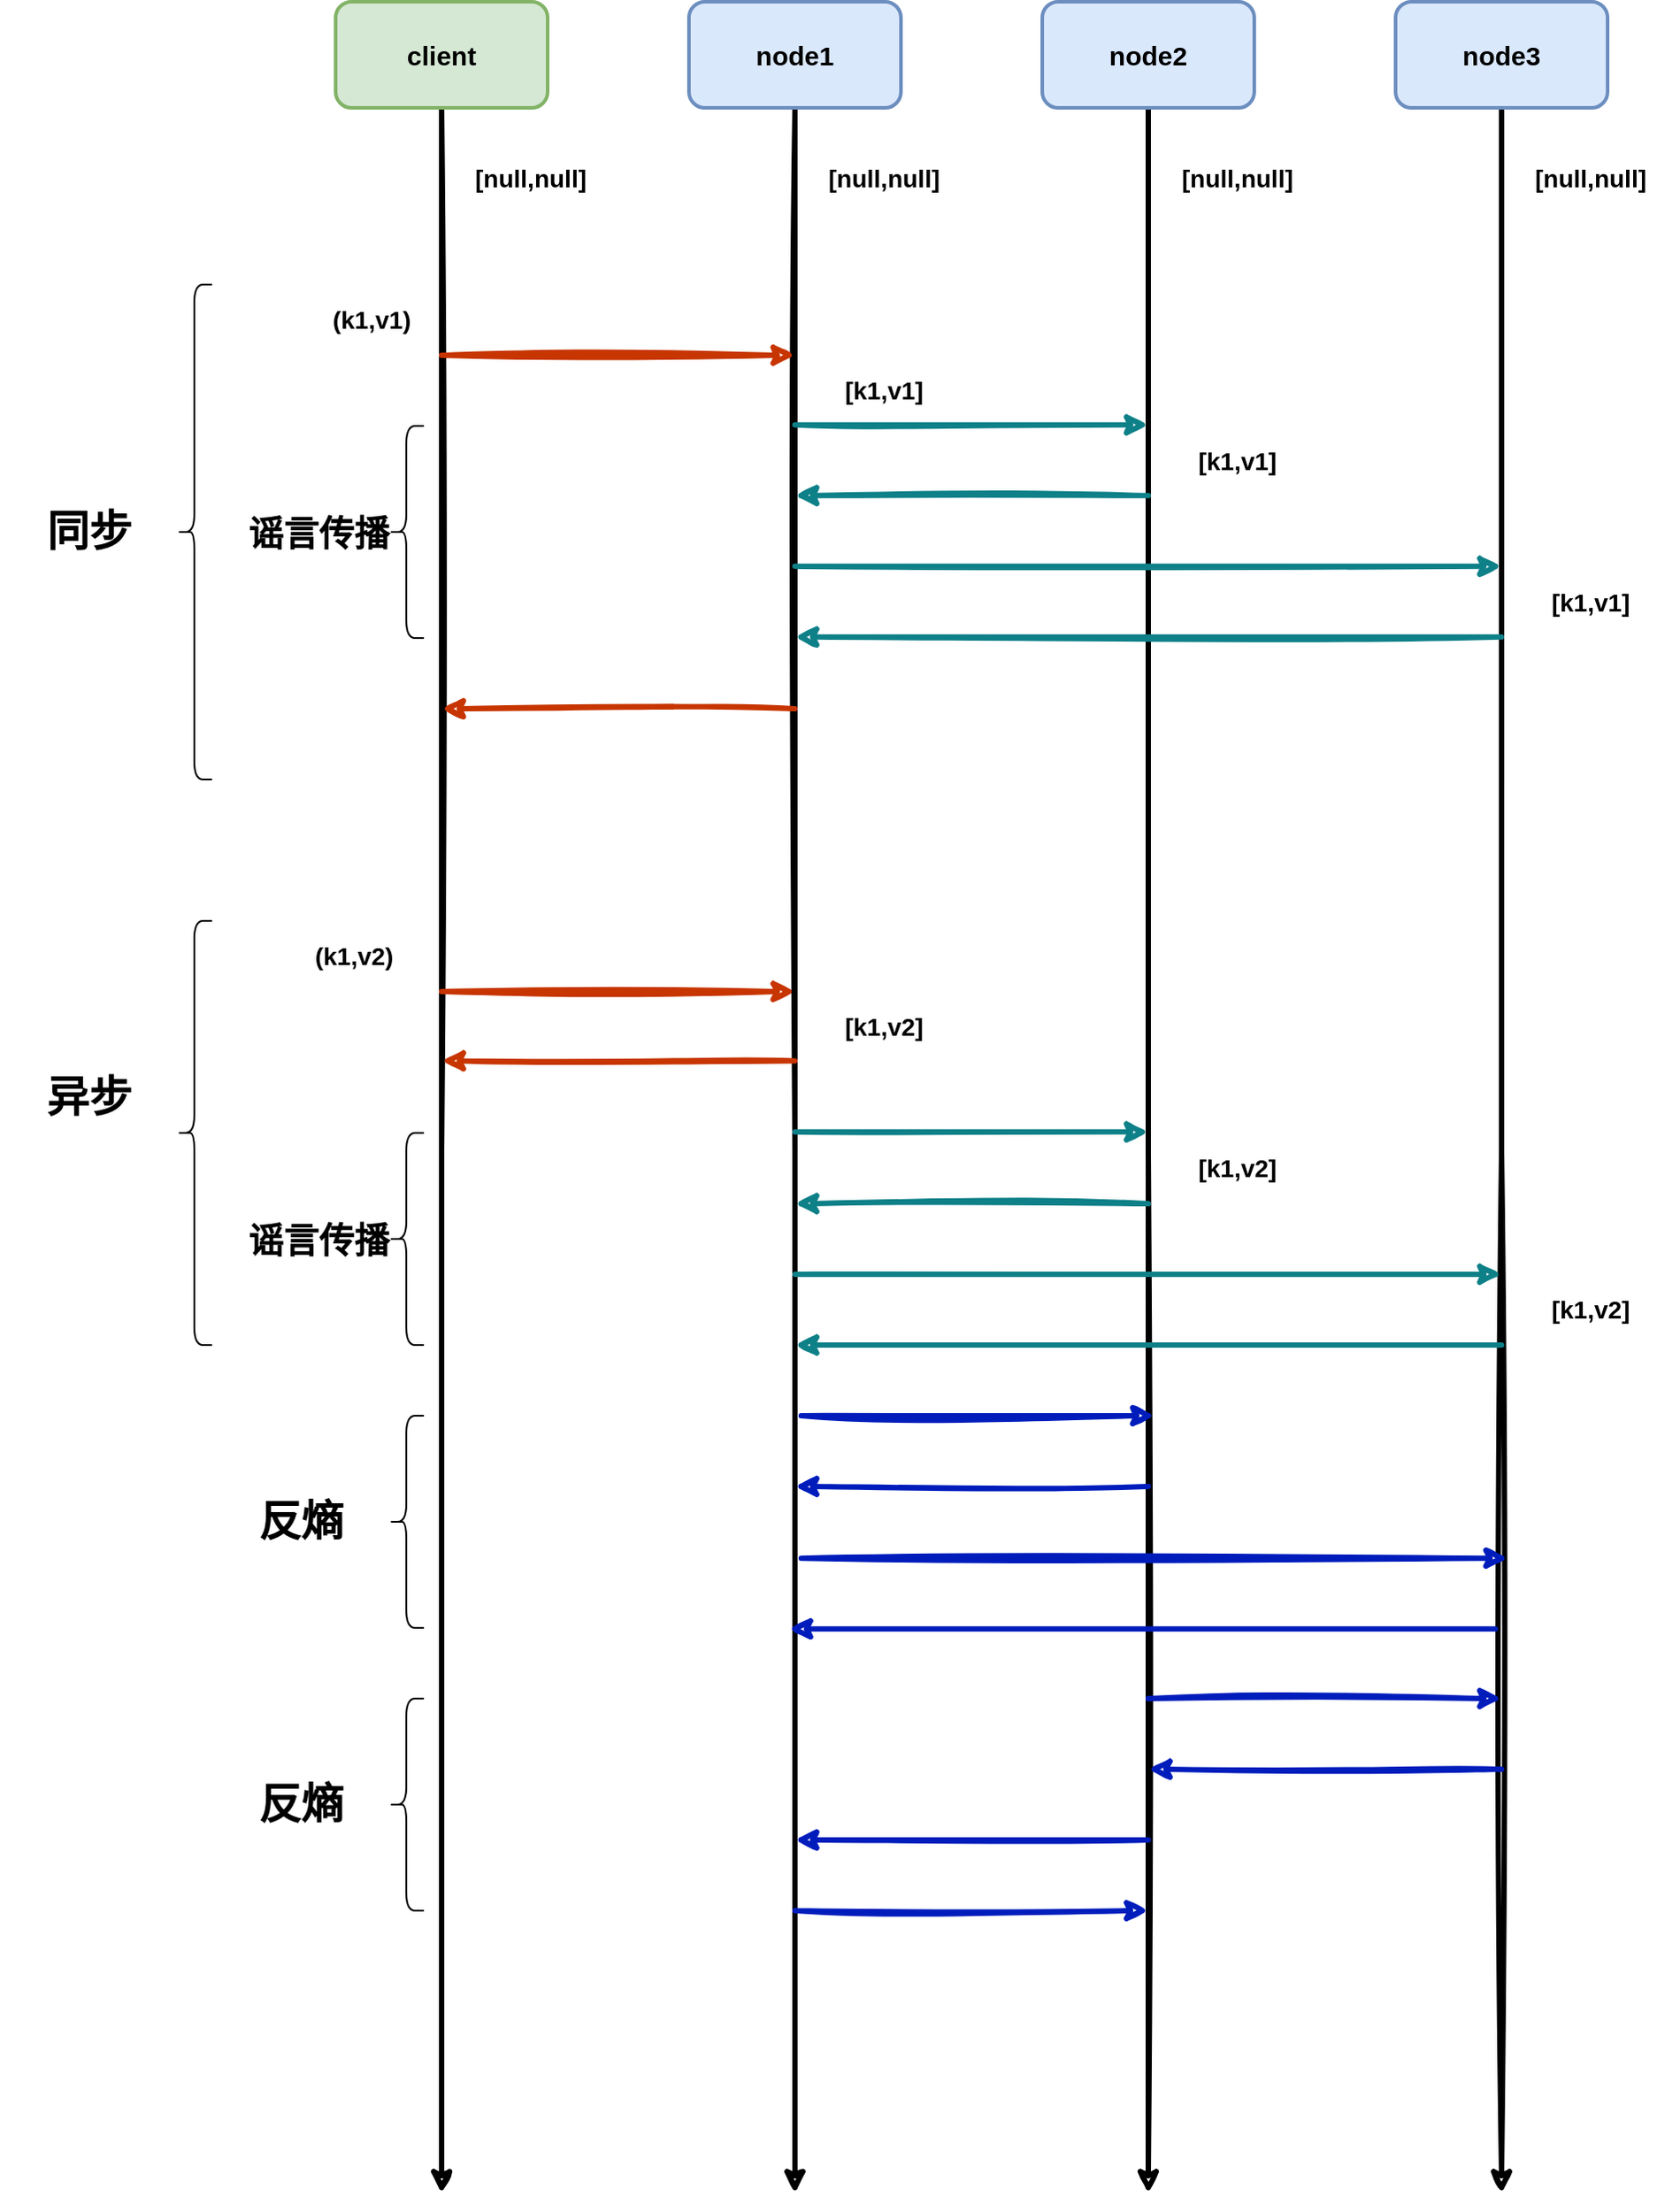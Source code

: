 <mxfile version="20.6.0" type="github">
  <diagram id="7L5453uIgSqs_DDbSaiG" name="第 1 页">
    <mxGraphModel dx="2102" dy="1187" grid="1" gridSize="10" guides="1" tooltips="1" connect="1" arrows="1" fold="1" page="1" pageScale="1" pageWidth="827" pageHeight="1169" math="0" shadow="0">
      <root>
        <mxCell id="0" />
        <mxCell id="1" parent="0" />
        <mxCell id="R-ceMuQxzxPvJayHBVk8-1" style="edgeStyle=orthogonalEdgeStyle;rounded=0;orthogonalLoop=1;jettySize=auto;html=1;fontSize=15;strokeWidth=3;sketch=1;" edge="1" parent="1" source="R-ceMuQxzxPvJayHBVk8-2">
          <mxGeometry relative="1" as="geometry">
            <mxPoint x="610" y="1480" as="targetPoint" />
          </mxGeometry>
        </mxCell>
        <mxCell id="R-ceMuQxzxPvJayHBVk8-2" value="client" style="rounded=1;whiteSpace=wrap;html=1;strokeWidth=2;fillWeight=4;hachureGap=8;hachureAngle=45;fillColor=#d5e8d4;sketch=0;strokeColor=#82b366;fontSize=15;fontStyle=1" vertex="1" parent="1">
          <mxGeometry x="550" y="240" width="120" height="60" as="geometry" />
        </mxCell>
        <mxCell id="R-ceMuQxzxPvJayHBVk8-3" style="edgeStyle=orthogonalEdgeStyle;rounded=0;orthogonalLoop=1;jettySize=auto;html=1;fontSize=15;strokeWidth=3;sketch=1;" edge="1" parent="1" source="R-ceMuQxzxPvJayHBVk8-4">
          <mxGeometry relative="1" as="geometry">
            <mxPoint x="810" y="1480" as="targetPoint" />
          </mxGeometry>
        </mxCell>
        <mxCell id="R-ceMuQxzxPvJayHBVk8-4" value="node1" style="rounded=1;whiteSpace=wrap;html=1;strokeWidth=2;fillWeight=4;hachureGap=8;hachureAngle=45;fillColor=#dae8fc;sketch=0;strokeColor=#6c8ebf;fontSize=15;fontStyle=1" vertex="1" parent="1">
          <mxGeometry x="750" y="240" width="120" height="60" as="geometry" />
        </mxCell>
        <mxCell id="R-ceMuQxzxPvJayHBVk8-5" style="edgeStyle=orthogonalEdgeStyle;rounded=0;orthogonalLoop=1;jettySize=auto;html=1;fontSize=15;strokeWidth=3;sketch=1;" edge="1" parent="1" source="R-ceMuQxzxPvJayHBVk8-6">
          <mxGeometry relative="1" as="geometry">
            <mxPoint x="1010" y="1480" as="targetPoint" />
          </mxGeometry>
        </mxCell>
        <mxCell id="R-ceMuQxzxPvJayHBVk8-6" value="node2" style="rounded=1;whiteSpace=wrap;html=1;strokeWidth=2;fillWeight=4;hachureGap=8;hachureAngle=45;fillColor=#dae8fc;sketch=0;strokeColor=#6c8ebf;fontSize=15;fontStyle=1" vertex="1" parent="1">
          <mxGeometry x="950" y="240" width="120" height="60" as="geometry" />
        </mxCell>
        <mxCell id="R-ceMuQxzxPvJayHBVk8-7" style="edgeStyle=orthogonalEdgeStyle;rounded=0;orthogonalLoop=1;jettySize=auto;html=1;fontSize=15;strokeWidth=3;sketch=1;" edge="1" parent="1" source="R-ceMuQxzxPvJayHBVk8-8">
          <mxGeometry relative="1" as="geometry">
            <mxPoint x="1210" y="1480" as="targetPoint" />
          </mxGeometry>
        </mxCell>
        <mxCell id="R-ceMuQxzxPvJayHBVk8-8" value="node3" style="rounded=1;whiteSpace=wrap;html=1;strokeWidth=2;fillWeight=4;hachureGap=8;hachureAngle=45;fillColor=#dae8fc;sketch=0;strokeColor=#6c8ebf;fontSize=15;fontStyle=1" vertex="1" parent="1">
          <mxGeometry x="1150" y="240" width="120" height="60" as="geometry" />
        </mxCell>
        <mxCell id="R-ceMuQxzxPvJayHBVk8-9" value="" style="endArrow=classic;html=1;rounded=0;sketch=1;strokeWidth=3;fontSize=14;fillColor=#fa6800;strokeColor=#C73500;" edge="1" parent="1">
          <mxGeometry width="50" height="50" relative="1" as="geometry">
            <mxPoint x="610" y="440" as="sourcePoint" />
            <mxPoint x="810" y="440" as="targetPoint" />
          </mxGeometry>
        </mxCell>
        <mxCell id="R-ceMuQxzxPvJayHBVk8-10" value="[null,null]" style="text;strokeColor=none;fillColor=none;html=1;fontSize=14;fontStyle=1;verticalAlign=middle;align=center;sketch=0;" vertex="1" parent="1">
          <mxGeometry x="610" y="320" width="100" height="40" as="geometry" />
        </mxCell>
        <mxCell id="R-ceMuQxzxPvJayHBVk8-11" value="" style="endArrow=classic;html=1;rounded=0;sketch=1;strokeWidth=3;fontSize=15;fillColor=#b0e3e6;strokeColor=#0e8088;" edge="1" parent="1">
          <mxGeometry width="50" height="50" relative="1" as="geometry">
            <mxPoint x="810" y="559.41" as="sourcePoint" />
            <mxPoint x="1210" y="559.41" as="targetPoint" />
            <Array as="points" />
          </mxGeometry>
        </mxCell>
        <mxCell id="R-ceMuQxzxPvJayHBVk8-13" value="[null,null]" style="text;strokeColor=none;fillColor=none;html=1;fontSize=14;fontStyle=1;verticalAlign=middle;align=center;sketch=0;" vertex="1" parent="1">
          <mxGeometry x="810" y="320" width="100" height="40" as="geometry" />
        </mxCell>
        <mxCell id="R-ceMuQxzxPvJayHBVk8-16" value="" style="endArrow=classic;html=1;rounded=0;sketch=1;strokeWidth=3;fontSize=15;fillColor=#fa6800;strokeColor=#C73500;" edge="1" parent="1">
          <mxGeometry width="50" height="50" relative="1" as="geometry">
            <mxPoint x="810" y="640.0" as="sourcePoint" />
            <mxPoint x="610" y="640.0" as="targetPoint" />
          </mxGeometry>
        </mxCell>
        <mxCell id="R-ceMuQxzxPvJayHBVk8-17" value="" style="endArrow=classic;html=1;rounded=0;sketch=1;strokeWidth=3;fontSize=15;fillColor=#b0e3e6;strokeColor=#0e8088;" edge="1" parent="1">
          <mxGeometry width="50" height="50" relative="1" as="geometry">
            <mxPoint x="1210" y="599.41" as="sourcePoint" />
            <mxPoint x="810" y="599.41" as="targetPoint" />
          </mxGeometry>
        </mxCell>
        <mxCell id="R-ceMuQxzxPvJayHBVk8-19" value="" style="endArrow=classic;html=1;rounded=0;sketch=1;strokeWidth=3;fontSize=14;fillColor=#fa6800;strokeColor=#C73500;" edge="1" parent="1">
          <mxGeometry width="50" height="50" relative="1" as="geometry">
            <mxPoint x="610" y="800" as="sourcePoint" />
            <mxPoint x="810" y="800" as="targetPoint" />
          </mxGeometry>
        </mxCell>
        <mxCell id="R-ceMuQxzxPvJayHBVk8-20" value="" style="endArrow=classic;html=1;rounded=0;sketch=1;strokeWidth=3;fontSize=15;fillColor=#b0e3e6;strokeColor=#0e8088;" edge="1" parent="1">
          <mxGeometry width="50" height="50" relative="1" as="geometry">
            <mxPoint x="810" y="960" as="sourcePoint" />
            <mxPoint x="1210" y="960" as="targetPoint" />
            <Array as="points" />
          </mxGeometry>
        </mxCell>
        <mxCell id="R-ceMuQxzxPvJayHBVk8-22" value="(k1,v1)" style="text;strokeColor=none;fillColor=none;html=1;fontSize=14;fontStyle=1;verticalAlign=middle;align=center;sketch=0;" vertex="1" parent="1">
          <mxGeometry x="520" y="400" width="100" height="40" as="geometry" />
        </mxCell>
        <mxCell id="R-ceMuQxzxPvJayHBVk8-26" value="" style="shape=curlyBracket;whiteSpace=wrap;html=1;rounded=1;labelPosition=left;verticalLabelPosition=middle;align=right;verticalAlign=middle;sketch=0;fontSize=14;" vertex="1" parent="1">
          <mxGeometry x="460" y="400" width="20" height="280" as="geometry" />
        </mxCell>
        <mxCell id="R-ceMuQxzxPvJayHBVk8-29" value="" style="shape=curlyBracket;whiteSpace=wrap;html=1;rounded=1;labelPosition=left;verticalLabelPosition=middle;align=right;verticalAlign=middle;sketch=0;fontSize=14;" vertex="1" parent="1">
          <mxGeometry x="460" y="760" width="20" height="240" as="geometry" />
        </mxCell>
        <mxCell id="R-ceMuQxzxPvJayHBVk8-34" value="异步" style="text;strokeColor=none;fillColor=none;html=1;fontSize=24;fontStyle=1;verticalAlign=middle;align=center;sketch=0;" vertex="1" parent="1">
          <mxGeometry x="360" y="840" width="100" height="40" as="geometry" />
        </mxCell>
        <mxCell id="R-ceMuQxzxPvJayHBVk8-39" value="" style="endArrow=classic;html=1;rounded=0;sketch=1;strokeWidth=3;fontSize=15;fillColor=#fa6800;strokeColor=#C73500;" edge="1" parent="1">
          <mxGeometry width="50" height="50" relative="1" as="geometry">
            <mxPoint x="810" y="839.23" as="sourcePoint" />
            <mxPoint x="610" y="839.23" as="targetPoint" />
          </mxGeometry>
        </mxCell>
        <mxCell id="R-ceMuQxzxPvJayHBVk8-40" value="" style="endArrow=classic;html=1;rounded=0;sketch=1;strokeWidth=3;fontSize=15;fillColor=#b0e3e6;strokeColor=#0e8088;" edge="1" parent="1">
          <mxGeometry width="50" height="50" relative="1" as="geometry">
            <mxPoint x="1210" y="1000" as="sourcePoint" />
            <mxPoint x="810" y="1000" as="targetPoint" />
          </mxGeometry>
        </mxCell>
        <mxCell id="R-ceMuQxzxPvJayHBVk8-50" value="[null,null]" style="text;strokeColor=none;fillColor=none;html=1;fontSize=14;fontStyle=1;verticalAlign=middle;align=center;sketch=0;" vertex="1" parent="1">
          <mxGeometry x="1010" y="320" width="100" height="40" as="geometry" />
        </mxCell>
        <mxCell id="R-ceMuQxzxPvJayHBVk8-51" value="[null,null]" style="text;strokeColor=none;fillColor=none;html=1;fontSize=14;fontStyle=1;verticalAlign=middle;align=center;sketch=0;" vertex="1" parent="1">
          <mxGeometry x="1210" y="320" width="100" height="40" as="geometry" />
        </mxCell>
        <mxCell id="R-ceMuQxzxPvJayHBVk8-52" value="" style="endArrow=classic;html=1;rounded=0;sketch=1;strokeWidth=3;fontSize=14;fillColor=#b0e3e6;strokeColor=#0e8088;" edge="1" parent="1">
          <mxGeometry width="50" height="50" relative="1" as="geometry">
            <mxPoint x="810" y="479.41" as="sourcePoint" />
            <mxPoint x="1010" y="479.41" as="targetPoint" />
          </mxGeometry>
        </mxCell>
        <mxCell id="R-ceMuQxzxPvJayHBVk8-53" value="" style="endArrow=classic;html=1;rounded=0;sketch=1;strokeWidth=3;fontSize=15;fillColor=#b0e3e6;strokeColor=#0e8088;" edge="1" parent="1">
          <mxGeometry width="50" height="50" relative="1" as="geometry">
            <mxPoint x="1010" y="519.41" as="sourcePoint" />
            <mxPoint x="810" y="519.41" as="targetPoint" />
          </mxGeometry>
        </mxCell>
        <mxCell id="R-ceMuQxzxPvJayHBVk8-54" value="[k1,v1]" style="text;strokeColor=none;fillColor=none;html=1;fontSize=14;fontStyle=1;verticalAlign=middle;align=center;sketch=0;" vertex="1" parent="1">
          <mxGeometry x="810" y="440" width="100" height="40" as="geometry" />
        </mxCell>
        <mxCell id="R-ceMuQxzxPvJayHBVk8-55" value="[k1,v1]" style="text;strokeColor=none;fillColor=none;html=1;fontSize=14;fontStyle=1;verticalAlign=middle;align=center;sketch=0;" vertex="1" parent="1">
          <mxGeometry x="1010" y="480" width="100" height="40" as="geometry" />
        </mxCell>
        <mxCell id="R-ceMuQxzxPvJayHBVk8-56" value="[k1,v1]" style="text;strokeColor=none;fillColor=none;html=1;fontSize=14;fontStyle=1;verticalAlign=middle;align=center;sketch=0;" vertex="1" parent="1">
          <mxGeometry x="1210" y="560" width="100" height="40" as="geometry" />
        </mxCell>
        <mxCell id="R-ceMuQxzxPvJayHBVk8-57" value="" style="endArrow=classic;html=1;rounded=0;sketch=1;strokeWidth=3;fontSize=14;fillColor=#b0e3e6;strokeColor=#0e8088;" edge="1" parent="1">
          <mxGeometry width="50" height="50" relative="1" as="geometry">
            <mxPoint x="810" y="879.41" as="sourcePoint" />
            <mxPoint x="1010" y="879.41" as="targetPoint" />
          </mxGeometry>
        </mxCell>
        <mxCell id="R-ceMuQxzxPvJayHBVk8-58" value="" style="endArrow=classic;html=1;rounded=0;sketch=1;strokeWidth=3;fontSize=15;fillColor=#b0e3e6;strokeColor=#0e8088;" edge="1" parent="1">
          <mxGeometry width="50" height="50" relative="1" as="geometry">
            <mxPoint x="1010" y="920.0" as="sourcePoint" />
            <mxPoint x="810" y="920.0" as="targetPoint" />
          </mxGeometry>
        </mxCell>
        <mxCell id="R-ceMuQxzxPvJayHBVk8-59" value="(k1,v2)" style="text;strokeColor=none;fillColor=none;html=1;fontSize=14;fontStyle=1;verticalAlign=middle;align=center;sketch=0;" vertex="1" parent="1">
          <mxGeometry x="510" y="760" width="100" height="40" as="geometry" />
        </mxCell>
        <mxCell id="R-ceMuQxzxPvJayHBVk8-60" value="" style="endArrow=classic;html=1;rounded=0;sketch=1;strokeWidth=3;fontSize=15;fillColor=#0050ef;strokeColor=#001DBC;" edge="1" parent="1">
          <mxGeometry width="50" height="50" relative="1" as="geometry">
            <mxPoint x="813.5" y="1120.59" as="sourcePoint" />
            <mxPoint x="1213.5" y="1120.59" as="targetPoint" />
            <Array as="points" />
          </mxGeometry>
        </mxCell>
        <mxCell id="R-ceMuQxzxPvJayHBVk8-61" value="" style="endArrow=classic;html=1;rounded=0;sketch=1;strokeWidth=3;fontSize=15;fillColor=#0050ef;strokeColor=#001DBC;" edge="1" parent="1">
          <mxGeometry width="50" height="50" relative="1" as="geometry">
            <mxPoint x="1206.5" y="1160.59" as="sourcePoint" />
            <mxPoint x="806.5" y="1160.59" as="targetPoint" />
          </mxGeometry>
        </mxCell>
        <mxCell id="R-ceMuQxzxPvJayHBVk8-62" value="" style="endArrow=classic;html=1;rounded=0;sketch=1;strokeWidth=3;fontSize=14;fillColor=#0050ef;strokeColor=#001DBC;" edge="1" parent="1">
          <mxGeometry width="50" height="50" relative="1" as="geometry">
            <mxPoint x="813.5" y="1040.0" as="sourcePoint" />
            <mxPoint x="1013.5" y="1040.0" as="targetPoint" />
          </mxGeometry>
        </mxCell>
        <mxCell id="R-ceMuQxzxPvJayHBVk8-63" value="" style="endArrow=classic;html=1;rounded=0;sketch=1;strokeWidth=3;fontSize=15;fillColor=#0050ef;strokeColor=#001DBC;" edge="1" parent="1">
          <mxGeometry width="50" height="50" relative="1" as="geometry">
            <mxPoint x="1010" y="1080.0" as="sourcePoint" />
            <mxPoint x="810" y="1080.0" as="targetPoint" />
          </mxGeometry>
        </mxCell>
        <mxCell id="R-ceMuQxzxPvJayHBVk8-64" value="" style="shape=curlyBracket;whiteSpace=wrap;html=1;rounded=1;labelPosition=left;verticalLabelPosition=middle;align=right;verticalAlign=middle;sketch=0;fontSize=14;" vertex="1" parent="1">
          <mxGeometry x="580" y="1040" width="20" height="120" as="geometry" />
        </mxCell>
        <mxCell id="R-ceMuQxzxPvJayHBVk8-65" value="反熵" style="text;strokeColor=none;fillColor=none;html=1;fontSize=24;fontStyle=1;verticalAlign=middle;align=center;sketch=0;" vertex="1" parent="1">
          <mxGeometry x="480" y="1080" width="100" height="40" as="geometry" />
        </mxCell>
        <mxCell id="R-ceMuQxzxPvJayHBVk8-66" value="" style="shape=curlyBracket;whiteSpace=wrap;html=1;rounded=1;labelPosition=left;verticalLabelPosition=middle;align=right;verticalAlign=middle;sketch=0;fontSize=14;" vertex="1" parent="1">
          <mxGeometry x="580" y="880" width="20" height="120" as="geometry" />
        </mxCell>
        <mxCell id="R-ceMuQxzxPvJayHBVk8-68" value="" style="shape=curlyBracket;whiteSpace=wrap;html=1;rounded=1;labelPosition=left;verticalLabelPosition=middle;align=right;verticalAlign=middle;sketch=0;fontSize=14;" vertex="1" parent="1">
          <mxGeometry x="580" y="480" width="20" height="120" as="geometry" />
        </mxCell>
        <mxCell id="R-ceMuQxzxPvJayHBVk8-69" value="&lt;font style=&quot;font-size: 20px;&quot;&gt;谣言传播&lt;/font&gt;" style="text;strokeColor=none;fillColor=none;html=1;fontSize=24;fontStyle=1;verticalAlign=middle;align=center;sketch=0;" vertex="1" parent="1">
          <mxGeometry x="480" y="520" width="120" height="40" as="geometry" />
        </mxCell>
        <mxCell id="R-ceMuQxzxPvJayHBVk8-70" value="&lt;font style=&quot;font-size: 20px;&quot;&gt;谣言传播&lt;/font&gt;" style="text;strokeColor=none;fillColor=none;html=1;fontSize=24;fontStyle=1;verticalAlign=middle;align=center;sketch=0;" vertex="1" parent="1">
          <mxGeometry x="480" y="920" width="120" height="40" as="geometry" />
        </mxCell>
        <mxCell id="R-ceMuQxzxPvJayHBVk8-73" value="同步" style="text;strokeColor=none;fillColor=none;html=1;fontSize=24;fontStyle=1;verticalAlign=middle;align=center;sketch=0;" vertex="1" parent="1">
          <mxGeometry x="360" y="520" width="100" height="40" as="geometry" />
        </mxCell>
        <mxCell id="R-ceMuQxzxPvJayHBVk8-74" value="" style="endArrow=classic;html=1;rounded=0;sketch=1;strokeWidth=3;fontSize=14;fillColor=#0050ef;strokeColor=#001DBC;" edge="1" parent="1">
          <mxGeometry width="50" height="50" relative="1" as="geometry">
            <mxPoint x="1010" y="1200.0" as="sourcePoint" />
            <mxPoint x="1210" y="1200.0" as="targetPoint" />
          </mxGeometry>
        </mxCell>
        <mxCell id="R-ceMuQxzxPvJayHBVk8-75" value="" style="endArrow=classic;html=1;rounded=0;sketch=1;strokeWidth=3;fontSize=15;fillColor=#0050ef;strokeColor=#001DBC;" edge="1" parent="1">
          <mxGeometry width="50" height="50" relative="1" as="geometry">
            <mxPoint x="1210" y="1240.0" as="sourcePoint" />
            <mxPoint x="1010" y="1240.0" as="targetPoint" />
          </mxGeometry>
        </mxCell>
        <mxCell id="R-ceMuQxzxPvJayHBVk8-76" value="" style="endArrow=classic;html=1;rounded=0;sketch=1;strokeWidth=3;fontSize=14;fillColor=#0050ef;strokeColor=#001DBC;" edge="1" parent="1">
          <mxGeometry width="50" height="50" relative="1" as="geometry">
            <mxPoint x="810" y="1320.0" as="sourcePoint" />
            <mxPoint x="1010" y="1320.0" as="targetPoint" />
          </mxGeometry>
        </mxCell>
        <mxCell id="R-ceMuQxzxPvJayHBVk8-77" value="" style="endArrow=classic;html=1;rounded=0;sketch=1;strokeWidth=3;fontSize=15;fillColor=#0050ef;strokeColor=#001DBC;" edge="1" parent="1">
          <mxGeometry width="50" height="50" relative="1" as="geometry">
            <mxPoint x="1010" y="1280.0" as="sourcePoint" />
            <mxPoint x="810" y="1280.0" as="targetPoint" />
          </mxGeometry>
        </mxCell>
        <mxCell id="R-ceMuQxzxPvJayHBVk8-80" value="" style="shape=curlyBracket;whiteSpace=wrap;html=1;rounded=1;labelPosition=left;verticalLabelPosition=middle;align=right;verticalAlign=middle;sketch=0;fontSize=14;" vertex="1" parent="1">
          <mxGeometry x="580" y="1200" width="20" height="120" as="geometry" />
        </mxCell>
        <mxCell id="R-ceMuQxzxPvJayHBVk8-82" value="[k1,v2]" style="text;strokeColor=none;fillColor=none;html=1;fontSize=14;fontStyle=1;verticalAlign=middle;align=center;sketch=0;" vertex="1" parent="1">
          <mxGeometry x="810" y="800" width="100" height="40" as="geometry" />
        </mxCell>
        <mxCell id="R-ceMuQxzxPvJayHBVk8-84" value="[k1,v2]" style="text;strokeColor=none;fillColor=none;html=1;fontSize=14;fontStyle=1;verticalAlign=middle;align=center;sketch=0;" vertex="1" parent="1">
          <mxGeometry x="1010" y="880" width="100" height="40" as="geometry" />
        </mxCell>
        <mxCell id="R-ceMuQxzxPvJayHBVk8-85" value="[k1,v2]" style="text;strokeColor=none;fillColor=none;html=1;fontSize=14;fontStyle=1;verticalAlign=middle;align=center;sketch=0;" vertex="1" parent="1">
          <mxGeometry x="1210" y="960" width="100" height="40" as="geometry" />
        </mxCell>
        <mxCell id="R-ceMuQxzxPvJayHBVk8-86" value="反熵" style="text;strokeColor=none;fillColor=none;html=1;fontSize=24;fontStyle=1;verticalAlign=middle;align=center;sketch=0;" vertex="1" parent="1">
          <mxGeometry x="480" y="1240" width="100" height="40" as="geometry" />
        </mxCell>
      </root>
    </mxGraphModel>
  </diagram>
</mxfile>

